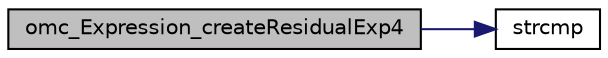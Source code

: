 digraph "omc_Expression_createResidualExp4"
{
  edge [fontname="Helvetica",fontsize="10",labelfontname="Helvetica",labelfontsize="10"];
  node [fontname="Helvetica",fontsize="10",shape=record];
  rankdir="LR";
  Node19805 [label="omc_Expression_createResidualExp4",height=0.2,width=0.4,color="black", fillcolor="grey75", style="filled", fontcolor="black"];
  Node19805 -> Node19806 [color="midnightblue",fontsize="10",style="solid",fontname="Helvetica"];
  Node19806 [label="strcmp",height=0.2,width=0.4,color="black", fillcolor="white", style="filled",URL="$db/d13/_c_vode_get_8m.html#ab022bbe018438998408fda94a327a547"];
}
